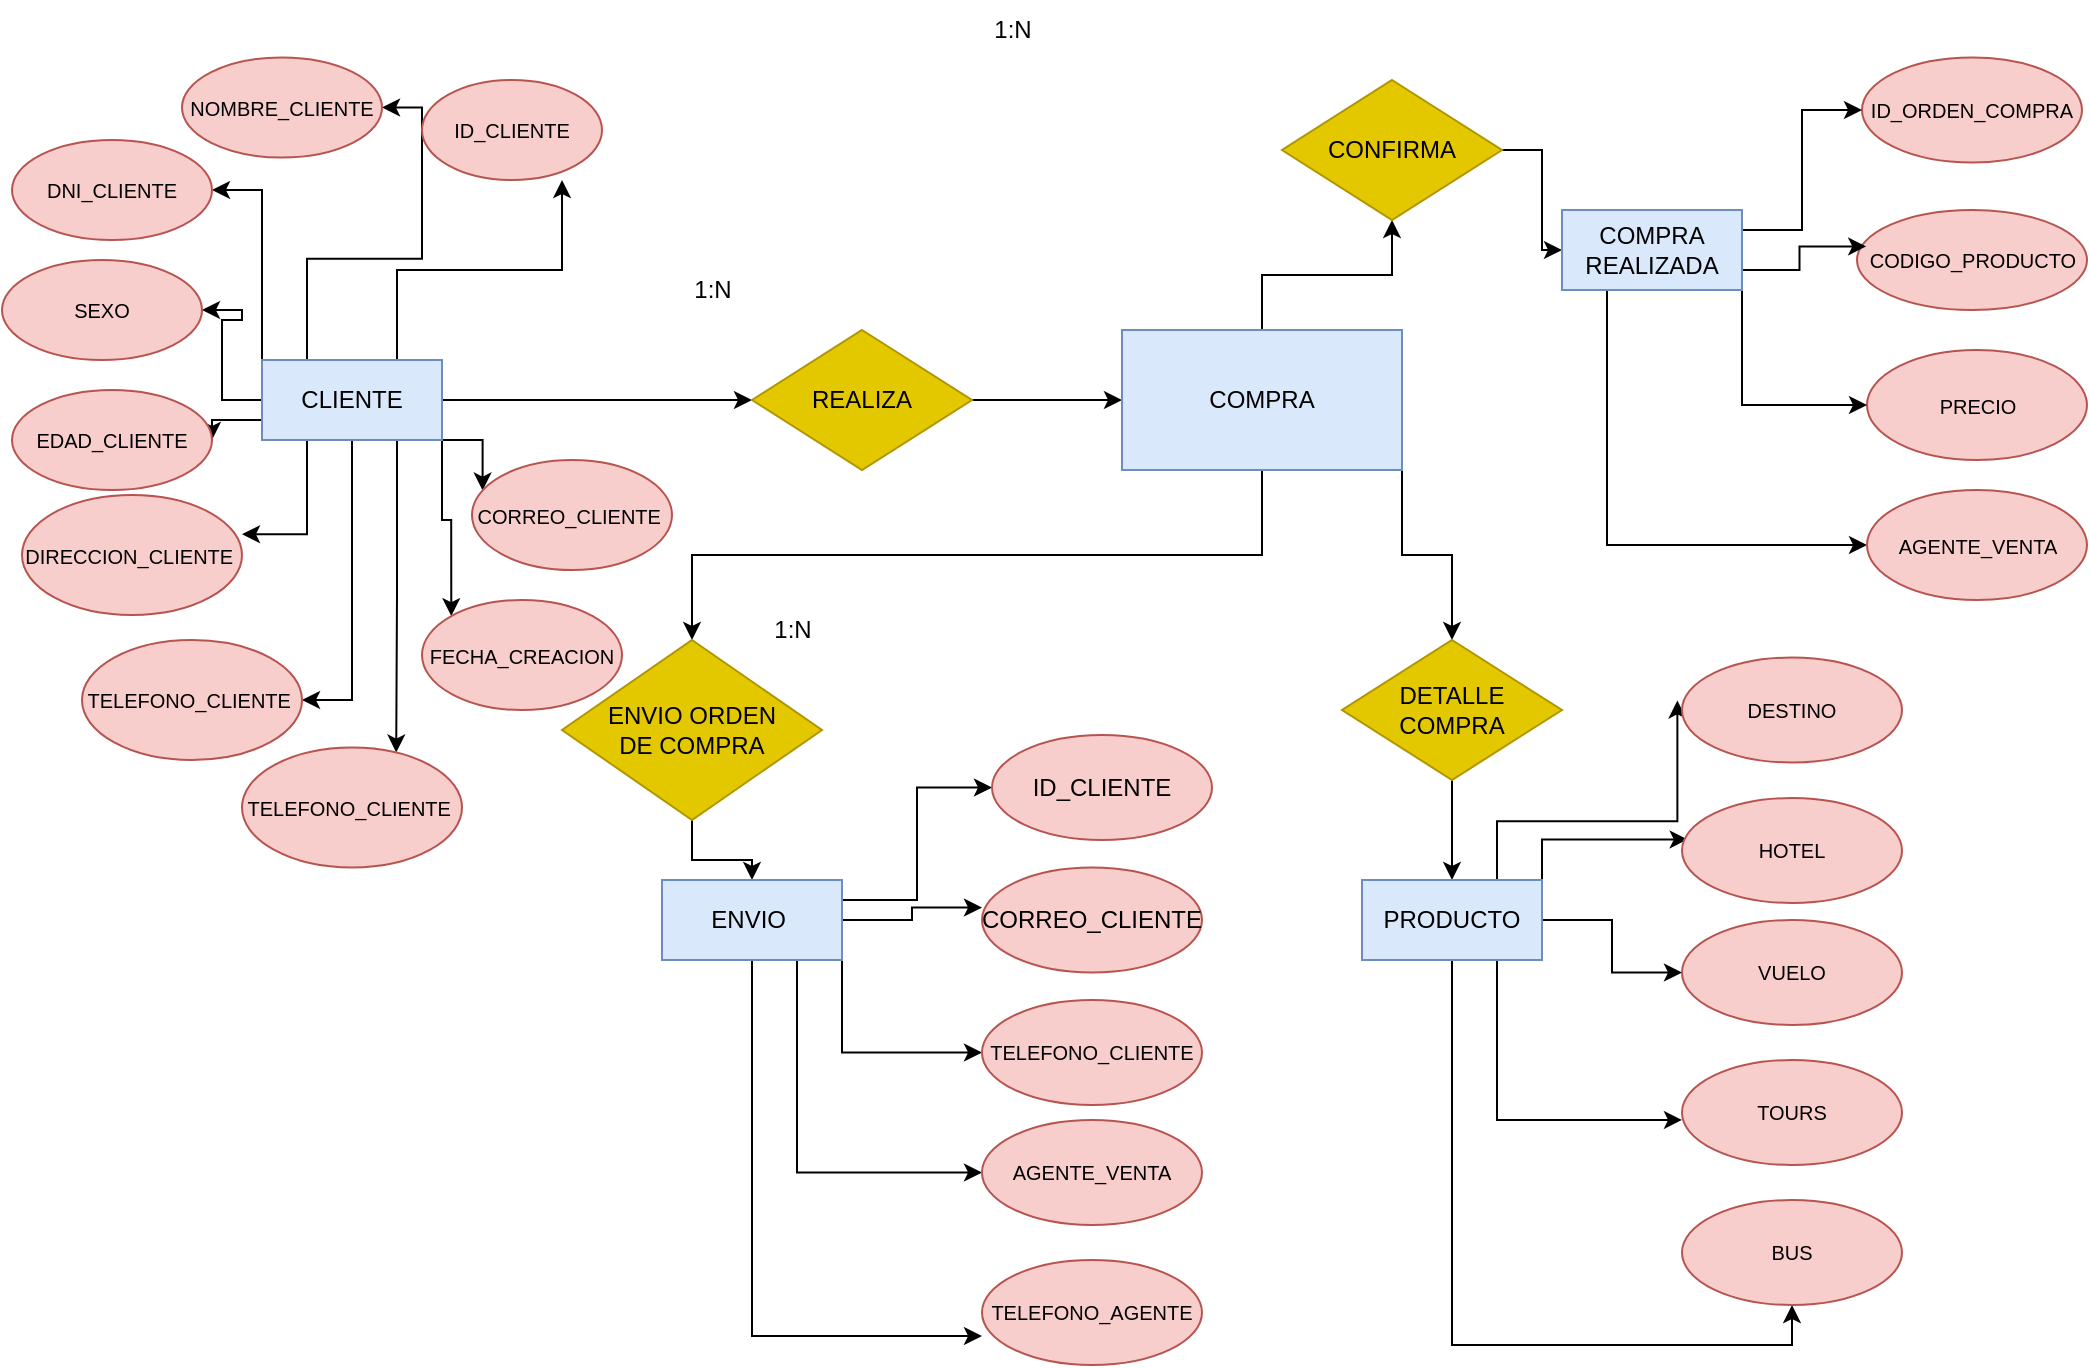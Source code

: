 <mxfile version="21.4.0" type="github">
  <diagram id="R2lEEEUBdFMjLlhIrx00" name="Page-1">
    <mxGraphModel dx="1098" dy="427" grid="1" gridSize="10" guides="1" tooltips="1" connect="1" arrows="1" fold="1" page="1" pageScale="1" pageWidth="1100" pageHeight="850" math="0" shadow="0" extFonts="Permanent Marker^https://fonts.googleapis.com/css?family=Permanent+Marker">
      <root>
        <mxCell id="0" />
        <mxCell id="1" parent="0" />
        <mxCell id="mcekP03rQafFfVdzX8bU-13" style="edgeStyle=orthogonalEdgeStyle;rounded=0;orthogonalLoop=1;jettySize=auto;html=1;exitX=1;exitY=0.5;exitDx=0;exitDy=0;entryX=0;entryY=0.5;entryDx=0;entryDy=0;" parent="1" source="mcekP03rQafFfVdzX8bU-1" target="mcekP03rQafFfVdzX8bU-2" edge="1">
          <mxGeometry relative="1" as="geometry" />
        </mxCell>
        <mxCell id="mcekP03rQafFfVdzX8bU-18" style="edgeStyle=orthogonalEdgeStyle;rounded=0;orthogonalLoop=1;jettySize=auto;html=1;exitX=1;exitY=1;exitDx=0;exitDy=0;entryX=0.053;entryY=0.278;entryDx=0;entryDy=0;entryPerimeter=0;" parent="1" source="mcekP03rQafFfVdzX8bU-1" target="mcekP03rQafFfVdzX8bU-6" edge="1">
          <mxGeometry relative="1" as="geometry" />
        </mxCell>
        <mxCell id="K9vO8aN5I-wYUYkz_wn9-12" style="edgeStyle=orthogonalEdgeStyle;rounded=0;orthogonalLoop=1;jettySize=auto;html=1;exitX=0.25;exitY=0;exitDx=0;exitDy=0;entryX=1;entryY=0.5;entryDx=0;entryDy=0;" parent="1" source="mcekP03rQafFfVdzX8bU-1" target="mcekP03rQafFfVdzX8bU-4" edge="1">
          <mxGeometry relative="1" as="geometry" />
        </mxCell>
        <mxCell id="K9vO8aN5I-wYUYkz_wn9-13" style="edgeStyle=orthogonalEdgeStyle;rounded=0;orthogonalLoop=1;jettySize=auto;html=1;exitX=0;exitY=0;exitDx=0;exitDy=0;entryX=1;entryY=0.5;entryDx=0;entryDy=0;" parent="1" source="mcekP03rQafFfVdzX8bU-1" target="K9vO8aN5I-wYUYkz_wn9-3" edge="1">
          <mxGeometry relative="1" as="geometry" />
        </mxCell>
        <mxCell id="K9vO8aN5I-wYUYkz_wn9-14" style="edgeStyle=orthogonalEdgeStyle;rounded=0;orthogonalLoop=1;jettySize=auto;html=1;exitX=0;exitY=0.75;exitDx=0;exitDy=0;entryX=1;entryY=0.5;entryDx=0;entryDy=0;" parent="1" source="mcekP03rQafFfVdzX8bU-1" target="K9vO8aN5I-wYUYkz_wn9-8" edge="1">
          <mxGeometry relative="1" as="geometry" />
        </mxCell>
        <mxCell id="K9vO8aN5I-wYUYkz_wn9-17" style="edgeStyle=orthogonalEdgeStyle;rounded=0;orthogonalLoop=1;jettySize=auto;html=1;exitX=0.25;exitY=1;exitDx=0;exitDy=0;entryX=1;entryY=0.327;entryDx=0;entryDy=0;entryPerimeter=0;" parent="1" source="mcekP03rQafFfVdzX8bU-1" target="mcekP03rQafFfVdzX8bU-5" edge="1">
          <mxGeometry relative="1" as="geometry" />
        </mxCell>
        <mxCell id="K9vO8aN5I-wYUYkz_wn9-18" style="edgeStyle=orthogonalEdgeStyle;rounded=0;orthogonalLoop=1;jettySize=auto;html=1;exitX=0.5;exitY=1;exitDx=0;exitDy=0;entryX=1;entryY=0.5;entryDx=0;entryDy=0;" parent="1" source="mcekP03rQafFfVdzX8bU-1" target="mcekP03rQafFfVdzX8bU-7" edge="1">
          <mxGeometry relative="1" as="geometry" />
        </mxCell>
        <mxCell id="K9vO8aN5I-wYUYkz_wn9-19" style="edgeStyle=orthogonalEdgeStyle;rounded=0;orthogonalLoop=1;jettySize=auto;html=1;exitX=0.75;exitY=1;exitDx=0;exitDy=0;entryX=0.701;entryY=0.042;entryDx=0;entryDy=0;entryPerimeter=0;" parent="1" source="mcekP03rQafFfVdzX8bU-1" target="K9vO8aN5I-wYUYkz_wn9-15" edge="1">
          <mxGeometry relative="1" as="geometry" />
        </mxCell>
        <mxCell id="HhUgTJQAeBWJktzc2wHe-2" style="edgeStyle=orthogonalEdgeStyle;rounded=0;orthogonalLoop=1;jettySize=auto;html=1;exitX=1;exitY=1;exitDx=0;exitDy=0;entryX=0;entryY=0;entryDx=0;entryDy=0;" parent="1" source="mcekP03rQafFfVdzX8bU-1" target="HhUgTJQAeBWJktzc2wHe-1" edge="1">
          <mxGeometry relative="1" as="geometry" />
        </mxCell>
        <mxCell id="HhUgTJQAeBWJktzc2wHe-3" style="edgeStyle=orthogonalEdgeStyle;rounded=0;orthogonalLoop=1;jettySize=auto;html=1;exitX=0.75;exitY=0;exitDx=0;exitDy=0;entryX=0.778;entryY=1;entryDx=0;entryDy=0;entryPerimeter=0;" parent="1" source="mcekP03rQafFfVdzX8bU-1" target="mcekP03rQafFfVdzX8bU-3" edge="1">
          <mxGeometry relative="1" as="geometry" />
        </mxCell>
        <mxCell id="HhUgTJQAeBWJktzc2wHe-5" style="edgeStyle=orthogonalEdgeStyle;rounded=0;orthogonalLoop=1;jettySize=auto;html=1;exitX=0;exitY=0.5;exitDx=0;exitDy=0;entryX=1;entryY=0.5;entryDx=0;entryDy=0;" parent="1" source="mcekP03rQafFfVdzX8bU-1" target="HhUgTJQAeBWJktzc2wHe-4" edge="1">
          <mxGeometry relative="1" as="geometry" />
        </mxCell>
        <mxCell id="mcekP03rQafFfVdzX8bU-1" value="CLIENTE" style="rounded=0;whiteSpace=wrap;html=1;fillColor=#dae8fc;strokeColor=#6c8ebf;" parent="1" vertex="1">
          <mxGeometry x="130" y="180" width="90" height="40" as="geometry" />
        </mxCell>
        <mxCell id="mcekP03rQafFfVdzX8bU-24" style="edgeStyle=orthogonalEdgeStyle;rounded=0;orthogonalLoop=1;jettySize=auto;html=1;exitX=1;exitY=0.5;exitDx=0;exitDy=0;entryX=0;entryY=0.5;entryDx=0;entryDy=0;" parent="1" source="mcekP03rQafFfVdzX8bU-2" target="mcekP03rQafFfVdzX8bU-23" edge="1">
          <mxGeometry relative="1" as="geometry" />
        </mxCell>
        <mxCell id="mcekP03rQafFfVdzX8bU-2" value="REALIZA" style="rhombus;whiteSpace=wrap;html=1;fillColor=#e3c800;strokeColor=#B09500;fontColor=#000000;" parent="1" vertex="1">
          <mxGeometry x="375" y="165" width="110" height="70" as="geometry" />
        </mxCell>
        <mxCell id="mcekP03rQafFfVdzX8bU-3" value="&lt;font style=&quot;font-size: 10px;&quot;&gt;ID_CLIENTE&lt;/font&gt;" style="ellipse;whiteSpace=wrap;html=1;fillColor=#f8cecc;strokeColor=#b85450;" parent="1" vertex="1">
          <mxGeometry x="210" y="40" width="90" height="50" as="geometry" />
        </mxCell>
        <mxCell id="mcekP03rQafFfVdzX8bU-4" value="&lt;font style=&quot;font-size: 10px;&quot;&gt;NOMBRE_CLIENTE&lt;/font&gt;" style="ellipse;whiteSpace=wrap;html=1;fillColor=#f8cecc;strokeColor=#b85450;" parent="1" vertex="1">
          <mxGeometry x="90" y="28.75" width="100" height="50" as="geometry" />
        </mxCell>
        <mxCell id="mcekP03rQafFfVdzX8bU-5" value="&lt;font style=&quot;font-size: 10px;&quot;&gt;DIRECCION_CLIENTE&amp;nbsp;&lt;/font&gt;" style="ellipse;whiteSpace=wrap;html=1;fillColor=#f8cecc;strokeColor=#b85450;" parent="1" vertex="1">
          <mxGeometry x="10" y="247.5" width="110" height="60" as="geometry" />
        </mxCell>
        <mxCell id="mcekP03rQafFfVdzX8bU-6" value="&lt;font style=&quot;font-size: 10px;&quot;&gt;CORREO_CLIENTE&amp;nbsp;&lt;/font&gt;" style="ellipse;whiteSpace=wrap;html=1;fillColor=#f8cecc;strokeColor=#b85450;" parent="1" vertex="1">
          <mxGeometry x="235" y="230" width="100" height="55" as="geometry" />
        </mxCell>
        <mxCell id="mcekP03rQafFfVdzX8bU-7" value="&lt;font style=&quot;font-size: 10px;&quot;&gt;TELEFONO_CLIENTE&amp;nbsp;&lt;/font&gt;" style="ellipse;whiteSpace=wrap;html=1;fillColor=#f8cecc;strokeColor=#b85450;" parent="1" vertex="1">
          <mxGeometry x="40" y="320" width="110" height="60" as="geometry" />
        </mxCell>
        <mxCell id="mcekP03rQafFfVdzX8bU-19" value="1:N" style="text;html=1;align=center;verticalAlign=middle;resizable=0;points=[];autosize=1;strokeColor=none;fillColor=none;" parent="1" vertex="1">
          <mxGeometry x="335" y="130" width="40" height="30" as="geometry" />
        </mxCell>
        <mxCell id="mcekP03rQafFfVdzX8bU-40" style="edgeStyle=orthogonalEdgeStyle;rounded=0;orthogonalLoop=1;jettySize=auto;html=1;exitX=0.5;exitY=0;exitDx=0;exitDy=0;entryX=0.5;entryY=1;entryDx=0;entryDy=0;" parent="1" source="mcekP03rQafFfVdzX8bU-23" target="mcekP03rQafFfVdzX8bU-38" edge="1">
          <mxGeometry relative="1" as="geometry" />
        </mxCell>
        <mxCell id="mcekP03rQafFfVdzX8bU-48" style="edgeStyle=orthogonalEdgeStyle;rounded=0;orthogonalLoop=1;jettySize=auto;html=1;exitX=0.5;exitY=1;exitDx=0;exitDy=0;entryX=0.5;entryY=0;entryDx=0;entryDy=0;" parent="1" source="mcekP03rQafFfVdzX8bU-23" target="mcekP03rQafFfVdzX8bU-47" edge="1">
          <mxGeometry relative="1" as="geometry" />
        </mxCell>
        <mxCell id="mcekP03rQafFfVdzX8bU-68" style="edgeStyle=orthogonalEdgeStyle;rounded=0;orthogonalLoop=1;jettySize=auto;html=1;exitX=1;exitY=1;exitDx=0;exitDy=0;" parent="1" source="mcekP03rQafFfVdzX8bU-23" target="mcekP03rQafFfVdzX8bU-66" edge="1">
          <mxGeometry relative="1" as="geometry" />
        </mxCell>
        <mxCell id="mcekP03rQafFfVdzX8bU-23" value="COMPRA" style="rounded=0;whiteSpace=wrap;html=1;fillColor=#dae8fc;strokeColor=#6c8ebf;" parent="1" vertex="1">
          <mxGeometry x="560" y="165" width="140" height="70" as="geometry" />
        </mxCell>
        <mxCell id="mcekP03rQafFfVdzX8bU-25" value="&lt;font style=&quot;font-size: 10px;&quot;&gt;CODIGO_PRODUCTO&lt;/font&gt;" style="ellipse;whiteSpace=wrap;html=1;fillColor=#f8cecc;strokeColor=#b85450;" parent="1" vertex="1">
          <mxGeometry x="927.5" y="105" width="115" height="50" as="geometry" />
        </mxCell>
        <mxCell id="mcekP03rQafFfVdzX8bU-26" value="&lt;font style=&quot;font-size: 10px;&quot;&gt;PRECIO&lt;/font&gt;" style="ellipse;whiteSpace=wrap;html=1;fillColor=#f8cecc;strokeColor=#b85450;" parent="1" vertex="1">
          <mxGeometry x="932.5" y="175" width="110" height="55" as="geometry" />
        </mxCell>
        <mxCell id="mcekP03rQafFfVdzX8bU-27" value="&lt;font style=&quot;font-size: 10px;&quot;&gt;ID_ORDEN_COMPRA&lt;/font&gt;" style="ellipse;whiteSpace=wrap;html=1;fillColor=#f8cecc;strokeColor=#b85450;" parent="1" vertex="1">
          <mxGeometry x="930" y="28.75" width="110" height="52.5" as="geometry" />
        </mxCell>
        <mxCell id="mcekP03rQafFfVdzX8bU-41" style="edgeStyle=orthogonalEdgeStyle;rounded=0;orthogonalLoop=1;jettySize=auto;html=1;exitX=1;exitY=0.5;exitDx=0;exitDy=0;entryX=0;entryY=0.5;entryDx=0;entryDy=0;" parent="1" source="mcekP03rQafFfVdzX8bU-38" target="mcekP03rQafFfVdzX8bU-39" edge="1">
          <mxGeometry relative="1" as="geometry" />
        </mxCell>
        <mxCell id="mcekP03rQafFfVdzX8bU-38" value="CONFIRMA" style="rhombus;whiteSpace=wrap;html=1;fillColor=#e3c800;strokeColor=#B09500;fontColor=#000000;" parent="1" vertex="1">
          <mxGeometry x="640" y="40" width="110" height="70" as="geometry" />
        </mxCell>
        <mxCell id="mcekP03rQafFfVdzX8bU-43" style="edgeStyle=orthogonalEdgeStyle;rounded=0;orthogonalLoop=1;jettySize=auto;html=1;exitX=1;exitY=0.25;exitDx=0;exitDy=0;entryX=0;entryY=0.5;entryDx=0;entryDy=0;" parent="1" source="mcekP03rQafFfVdzX8bU-39" target="mcekP03rQafFfVdzX8bU-27" edge="1">
          <mxGeometry relative="1" as="geometry" />
        </mxCell>
        <mxCell id="mcekP03rQafFfVdzX8bU-44" style="edgeStyle=orthogonalEdgeStyle;rounded=0;orthogonalLoop=1;jettySize=auto;html=1;exitX=1;exitY=0.75;exitDx=0;exitDy=0;entryX=0.04;entryY=0.364;entryDx=0;entryDy=0;entryPerimeter=0;" parent="1" source="mcekP03rQafFfVdzX8bU-39" target="mcekP03rQafFfVdzX8bU-25" edge="1">
          <mxGeometry relative="1" as="geometry" />
        </mxCell>
        <mxCell id="mcekP03rQafFfVdzX8bU-45" style="edgeStyle=orthogonalEdgeStyle;rounded=0;orthogonalLoop=1;jettySize=auto;html=1;exitX=1;exitY=1;exitDx=0;exitDy=0;entryX=0;entryY=0.5;entryDx=0;entryDy=0;" parent="1" source="mcekP03rQafFfVdzX8bU-39" target="mcekP03rQafFfVdzX8bU-26" edge="1">
          <mxGeometry relative="1" as="geometry" />
        </mxCell>
        <mxCell id="HhUgTJQAeBWJktzc2wHe-8" style="edgeStyle=orthogonalEdgeStyle;rounded=0;orthogonalLoop=1;jettySize=auto;html=1;exitX=0.25;exitY=1;exitDx=0;exitDy=0;entryX=0;entryY=0.5;entryDx=0;entryDy=0;" parent="1" source="mcekP03rQafFfVdzX8bU-39" target="HhUgTJQAeBWJktzc2wHe-6" edge="1">
          <mxGeometry relative="1" as="geometry" />
        </mxCell>
        <mxCell id="mcekP03rQafFfVdzX8bU-39" value="COMPRA&lt;br&gt;REALIZADA" style="rounded=0;whiteSpace=wrap;html=1;fillColor=#dae8fc;strokeColor=#6c8ebf;" parent="1" vertex="1">
          <mxGeometry x="780" y="105" width="90" height="40" as="geometry" />
        </mxCell>
        <mxCell id="mcekP03rQafFfVdzX8bU-50" style="edgeStyle=orthogonalEdgeStyle;rounded=0;orthogonalLoop=1;jettySize=auto;html=1;exitX=0.5;exitY=1;exitDx=0;exitDy=0;entryX=0.5;entryY=0;entryDx=0;entryDy=0;" parent="1" source="mcekP03rQafFfVdzX8bU-47" target="mcekP03rQafFfVdzX8bU-49" edge="1">
          <mxGeometry relative="1" as="geometry" />
        </mxCell>
        <mxCell id="mcekP03rQafFfVdzX8bU-47" value="ENVIO ORDEN&lt;br&gt;DE COMPRA" style="rhombus;whiteSpace=wrap;html=1;fillColor=#e3c800;strokeColor=#B09500;fontColor=#000000;" parent="1" vertex="1">
          <mxGeometry x="280" y="320" width="130" height="90" as="geometry" />
        </mxCell>
        <mxCell id="mcekP03rQafFfVdzX8bU-59" style="edgeStyle=orthogonalEdgeStyle;rounded=0;orthogonalLoop=1;jettySize=auto;html=1;exitX=1;exitY=0.25;exitDx=0;exitDy=0;entryX=0;entryY=0.5;entryDx=0;entryDy=0;" parent="1" source="mcekP03rQafFfVdzX8bU-49" target="mcekP03rQafFfVdzX8bU-52" edge="1">
          <mxGeometry relative="1" as="geometry" />
        </mxCell>
        <mxCell id="mcekP03rQafFfVdzX8bU-60" style="edgeStyle=orthogonalEdgeStyle;rounded=0;orthogonalLoop=1;jettySize=auto;html=1;exitX=1;exitY=0.5;exitDx=0;exitDy=0;entryX=0;entryY=0.381;entryDx=0;entryDy=0;entryPerimeter=0;" parent="1" source="mcekP03rQafFfVdzX8bU-49" target="mcekP03rQafFfVdzX8bU-53" edge="1">
          <mxGeometry relative="1" as="geometry" />
        </mxCell>
        <mxCell id="mcekP03rQafFfVdzX8bU-61" style="edgeStyle=orthogonalEdgeStyle;rounded=0;orthogonalLoop=1;jettySize=auto;html=1;exitX=1;exitY=1;exitDx=0;exitDy=0;entryX=0;entryY=0.5;entryDx=0;entryDy=0;" parent="1" source="mcekP03rQafFfVdzX8bU-49" target="mcekP03rQafFfVdzX8bU-54" edge="1">
          <mxGeometry relative="1" as="geometry" />
        </mxCell>
        <mxCell id="mcekP03rQafFfVdzX8bU-62" style="edgeStyle=orthogonalEdgeStyle;rounded=0;orthogonalLoop=1;jettySize=auto;html=1;exitX=0.75;exitY=1;exitDx=0;exitDy=0;entryX=0;entryY=0.5;entryDx=0;entryDy=0;" parent="1" source="mcekP03rQafFfVdzX8bU-49" target="mcekP03rQafFfVdzX8bU-55" edge="1">
          <mxGeometry relative="1" as="geometry" />
        </mxCell>
        <mxCell id="HhUgTJQAeBWJktzc2wHe-10" style="edgeStyle=orthogonalEdgeStyle;rounded=0;orthogonalLoop=1;jettySize=auto;html=1;exitX=0.5;exitY=1;exitDx=0;exitDy=0;entryX=0;entryY=0.724;entryDx=0;entryDy=0;entryPerimeter=0;" parent="1" source="mcekP03rQafFfVdzX8bU-49" target="HhUgTJQAeBWJktzc2wHe-9" edge="1">
          <mxGeometry relative="1" as="geometry" />
        </mxCell>
        <mxCell id="mcekP03rQafFfVdzX8bU-49" value="ENVIO&amp;nbsp;" style="rounded=0;whiteSpace=wrap;html=1;fillColor=#dae8fc;strokeColor=#6c8ebf;" parent="1" vertex="1">
          <mxGeometry x="330" y="440" width="90" height="40" as="geometry" />
        </mxCell>
        <mxCell id="mcekP03rQafFfVdzX8bU-52" value="ID_CLIENTE" style="ellipse;whiteSpace=wrap;html=1;fillColor=#f8cecc;strokeColor=#b85450;" parent="1" vertex="1">
          <mxGeometry x="495" y="367.5" width="110" height="52.5" as="geometry" />
        </mxCell>
        <mxCell id="mcekP03rQafFfVdzX8bU-53" value="CORREO_CLIENTE" style="ellipse;whiteSpace=wrap;html=1;fillColor=#f8cecc;strokeColor=#b85450;" parent="1" vertex="1">
          <mxGeometry x="490" y="433.75" width="110" height="52.5" as="geometry" />
        </mxCell>
        <mxCell id="mcekP03rQafFfVdzX8bU-54" value="&lt;span style=&quot;font-size: 10px;&quot;&gt;TELEFONO_CLIENTE&lt;/span&gt;" style="ellipse;whiteSpace=wrap;html=1;fillColor=#f8cecc;strokeColor=#b85450;" parent="1" vertex="1">
          <mxGeometry x="490" y="500" width="110" height="52.5" as="geometry" />
        </mxCell>
        <mxCell id="mcekP03rQafFfVdzX8bU-55" value="&lt;font style=&quot;font-size: 10px;&quot;&gt;AGENTE_VENTA&lt;/font&gt;" style="ellipse;whiteSpace=wrap;html=1;fillColor=#f8cecc;strokeColor=#b85450;" parent="1" vertex="1">
          <mxGeometry x="490" y="560" width="110" height="52.5" as="geometry" />
        </mxCell>
        <mxCell id="mcekP03rQafFfVdzX8bU-64" value="1:N" style="text;html=1;align=center;verticalAlign=middle;resizable=0;points=[];autosize=1;strokeColor=none;fillColor=none;" parent="1" vertex="1">
          <mxGeometry x="375" y="300" width="40" height="30" as="geometry" />
        </mxCell>
        <mxCell id="mcekP03rQafFfVdzX8bU-65" value="1:N" style="text;html=1;align=center;verticalAlign=middle;resizable=0;points=[];autosize=1;strokeColor=none;fillColor=none;" parent="1" vertex="1">
          <mxGeometry x="485" width="40" height="30" as="geometry" />
        </mxCell>
        <mxCell id="mcekP03rQafFfVdzX8bU-78" style="edgeStyle=orthogonalEdgeStyle;rounded=0;orthogonalLoop=1;jettySize=auto;html=1;exitX=0.5;exitY=1;exitDx=0;exitDy=0;entryX=0.5;entryY=0;entryDx=0;entryDy=0;" parent="1" source="mcekP03rQafFfVdzX8bU-66" target="mcekP03rQafFfVdzX8bU-70" edge="1">
          <mxGeometry relative="1" as="geometry" />
        </mxCell>
        <mxCell id="mcekP03rQafFfVdzX8bU-66" value="DETALLE&lt;br&gt;COMPRA" style="rhombus;whiteSpace=wrap;html=1;fillColor=#e3c800;strokeColor=#B09500;fontColor=#000000;" parent="1" vertex="1">
          <mxGeometry x="670" y="320" width="110" height="70" as="geometry" />
        </mxCell>
        <mxCell id="mcekP03rQafFfVdzX8bU-79" value="" style="edgeStyle=orthogonalEdgeStyle;rounded=0;orthogonalLoop=1;jettySize=auto;html=1;" parent="1" source="mcekP03rQafFfVdzX8bU-70" target="mcekP03rQafFfVdzX8bU-73" edge="1">
          <mxGeometry relative="1" as="geometry" />
        </mxCell>
        <mxCell id="mcekP03rQafFfVdzX8bU-81" style="edgeStyle=orthogonalEdgeStyle;rounded=0;orthogonalLoop=1;jettySize=auto;html=1;exitX=0.75;exitY=0;exitDx=0;exitDy=0;entryX=-0.021;entryY=0.409;entryDx=0;entryDy=0;entryPerimeter=0;" parent="1" source="mcekP03rQafFfVdzX8bU-70" target="mcekP03rQafFfVdzX8bU-71" edge="1">
          <mxGeometry relative="1" as="geometry" />
        </mxCell>
        <mxCell id="mcekP03rQafFfVdzX8bU-82" style="edgeStyle=orthogonalEdgeStyle;rounded=0;orthogonalLoop=1;jettySize=auto;html=1;exitX=1;exitY=0;exitDx=0;exitDy=0;entryX=0.026;entryY=0.395;entryDx=0;entryDy=0;entryPerimeter=0;" parent="1" source="mcekP03rQafFfVdzX8bU-70" target="mcekP03rQafFfVdzX8bU-72" edge="1">
          <mxGeometry relative="1" as="geometry" />
        </mxCell>
        <mxCell id="mcekP03rQafFfVdzX8bU-84" style="edgeStyle=orthogonalEdgeStyle;rounded=0;orthogonalLoop=1;jettySize=auto;html=1;exitX=0.75;exitY=1;exitDx=0;exitDy=0;entryX=0;entryY=0.571;entryDx=0;entryDy=0;entryPerimeter=0;" parent="1" source="mcekP03rQafFfVdzX8bU-70" target="mcekP03rQafFfVdzX8bU-76" edge="1">
          <mxGeometry relative="1" as="geometry" />
        </mxCell>
        <mxCell id="_6QfXTg9ZAgUT6otrsco-2" style="edgeStyle=orthogonalEdgeStyle;rounded=0;orthogonalLoop=1;jettySize=auto;html=1;exitX=0.5;exitY=1;exitDx=0;exitDy=0;entryX=0.5;entryY=1;entryDx=0;entryDy=0;" edge="1" parent="1" source="mcekP03rQafFfVdzX8bU-70" target="_6QfXTg9ZAgUT6otrsco-1">
          <mxGeometry relative="1" as="geometry" />
        </mxCell>
        <mxCell id="mcekP03rQafFfVdzX8bU-70" value="PRODUCTO" style="rounded=0;whiteSpace=wrap;html=1;fillColor=#dae8fc;strokeColor=#6c8ebf;" parent="1" vertex="1">
          <mxGeometry x="680" y="440" width="90" height="40" as="geometry" />
        </mxCell>
        <mxCell id="mcekP03rQafFfVdzX8bU-71" value="&lt;span style=&quot;font-size: 10px;&quot;&gt;DESTINO&lt;/span&gt;" style="ellipse;whiteSpace=wrap;html=1;fillColor=#f8cecc;strokeColor=#b85450;" parent="1" vertex="1">
          <mxGeometry x="840" y="328.75" width="110" height="52.5" as="geometry" />
        </mxCell>
        <mxCell id="mcekP03rQafFfVdzX8bU-72" value="&lt;font style=&quot;font-size: 10px;&quot;&gt;HOTEL&lt;/font&gt;" style="ellipse;whiteSpace=wrap;html=1;fillColor=#f8cecc;strokeColor=#b85450;" parent="1" vertex="1">
          <mxGeometry x="840" y="399" width="110" height="52.5" as="geometry" />
        </mxCell>
        <mxCell id="mcekP03rQafFfVdzX8bU-73" value="&lt;font style=&quot;font-size: 10px;&quot;&gt;VUELO&lt;/font&gt;" style="ellipse;whiteSpace=wrap;html=1;fillColor=#f8cecc;strokeColor=#b85450;" parent="1" vertex="1">
          <mxGeometry x="840" y="460" width="110" height="52.5" as="geometry" />
        </mxCell>
        <mxCell id="mcekP03rQafFfVdzX8bU-75" style="edgeStyle=orthogonalEdgeStyle;rounded=0;orthogonalLoop=1;jettySize=auto;html=1;exitX=0.5;exitY=1;exitDx=0;exitDy=0;" parent="1" edge="1">
          <mxGeometry relative="1" as="geometry">
            <mxPoint x="895" y="582.5" as="sourcePoint" />
            <mxPoint x="895" y="582.5" as="targetPoint" />
          </mxGeometry>
        </mxCell>
        <mxCell id="mcekP03rQafFfVdzX8bU-76" value="&lt;font style=&quot;font-size: 10px;&quot;&gt;TOURS&lt;/font&gt;" style="ellipse;whiteSpace=wrap;html=1;fillColor=#f8cecc;strokeColor=#b85450;" parent="1" vertex="1">
          <mxGeometry x="840" y="530" width="110" height="52.5" as="geometry" />
        </mxCell>
        <mxCell id="K9vO8aN5I-wYUYkz_wn9-3" value="&lt;font style=&quot;font-size: 10px;&quot;&gt;DNI_CLIENTE&lt;/font&gt;" style="ellipse;whiteSpace=wrap;html=1;fillColor=#f8cecc;strokeColor=#b85450;" parent="1" vertex="1">
          <mxGeometry x="5" y="70" width="100" height="50" as="geometry" />
        </mxCell>
        <mxCell id="K9vO8aN5I-wYUYkz_wn9-8" value="&lt;font style=&quot;font-size: 10px;&quot;&gt;EDAD_CLIENTE&lt;/font&gt;" style="ellipse;whiteSpace=wrap;html=1;fillColor=#f8cecc;strokeColor=#b85450;" parent="1" vertex="1">
          <mxGeometry x="5" y="195" width="100" height="50" as="geometry" />
        </mxCell>
        <mxCell id="K9vO8aN5I-wYUYkz_wn9-15" value="&lt;font style=&quot;font-size: 10px;&quot;&gt;TELEFONO_CLIENTE&amp;nbsp;&lt;/font&gt;" style="ellipse;whiteSpace=wrap;html=1;fillColor=#f8cecc;strokeColor=#b85450;" parent="1" vertex="1">
          <mxGeometry x="120" y="373.75" width="110" height="60" as="geometry" />
        </mxCell>
        <mxCell id="HhUgTJQAeBWJktzc2wHe-1" value="&lt;font style=&quot;font-size: 10px;&quot;&gt;FECHA_CREACION&lt;/font&gt;" style="ellipse;whiteSpace=wrap;html=1;fillColor=#f8cecc;strokeColor=#b85450;" parent="1" vertex="1">
          <mxGeometry x="210" y="300" width="100" height="55" as="geometry" />
        </mxCell>
        <mxCell id="HhUgTJQAeBWJktzc2wHe-4" value="&lt;font style=&quot;font-size: 10px;&quot;&gt;SEXO&lt;/font&gt;" style="ellipse;whiteSpace=wrap;html=1;fillColor=#f8cecc;strokeColor=#b85450;" parent="1" vertex="1">
          <mxGeometry y="130" width="100" height="50" as="geometry" />
        </mxCell>
        <mxCell id="HhUgTJQAeBWJktzc2wHe-6" value="&lt;font style=&quot;font-size: 10px;&quot;&gt;AGENTE_VENTA&lt;/font&gt;" style="ellipse;whiteSpace=wrap;html=1;fillColor=#f8cecc;strokeColor=#b85450;" parent="1" vertex="1">
          <mxGeometry x="932.5" y="245" width="110" height="55" as="geometry" />
        </mxCell>
        <mxCell id="HhUgTJQAeBWJktzc2wHe-9" value="&lt;font style=&quot;font-size: 10px;&quot;&gt;TELEFONO_AGENTE&lt;/font&gt;" style="ellipse;whiteSpace=wrap;html=1;fillColor=#f8cecc;strokeColor=#b85450;" parent="1" vertex="1">
          <mxGeometry x="490" y="630" width="110" height="52.5" as="geometry" />
        </mxCell>
        <mxCell id="_6QfXTg9ZAgUT6otrsco-1" value="&lt;span style=&quot;font-size: 10px;&quot;&gt;BUS&lt;/span&gt;" style="ellipse;whiteSpace=wrap;html=1;fillColor=#f8cecc;strokeColor=#b85450;" vertex="1" parent="1">
          <mxGeometry x="840" y="600" width="110" height="52.5" as="geometry" />
        </mxCell>
      </root>
    </mxGraphModel>
  </diagram>
</mxfile>
